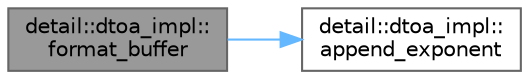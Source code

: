 digraph "detail::dtoa_impl::format_buffer"
{
 // LATEX_PDF_SIZE
  bgcolor="transparent";
  edge [fontname=Helvetica,fontsize=10,labelfontname=Helvetica,labelfontsize=10];
  node [fontname=Helvetica,fontsize=10,shape=box,height=0.2,width=0.4];
  rankdir="LR";
  Node1 [id="Node000001",label="detail::dtoa_impl::\lformat_buffer",height=0.2,width=0.4,color="gray40", fillcolor="grey60", style="filled", fontcolor="black",tooltip="prettify v = buf * 10^decimal_exponent"];
  Node1 -> Node2 [id="edge2_Node000001_Node000002",color="steelblue1",style="solid",tooltip=" "];
  Node2 [id="Node000002",label="detail::dtoa_impl::\lappend_exponent",height=0.2,width=0.4,color="grey40", fillcolor="white", style="filled",URL="$namespacedetail_1_1dtoa__impl.html#aec9f6655c3b629aeb0e8c887aea5da87",tooltip="appends a decimal representation of e to buf"];
}
